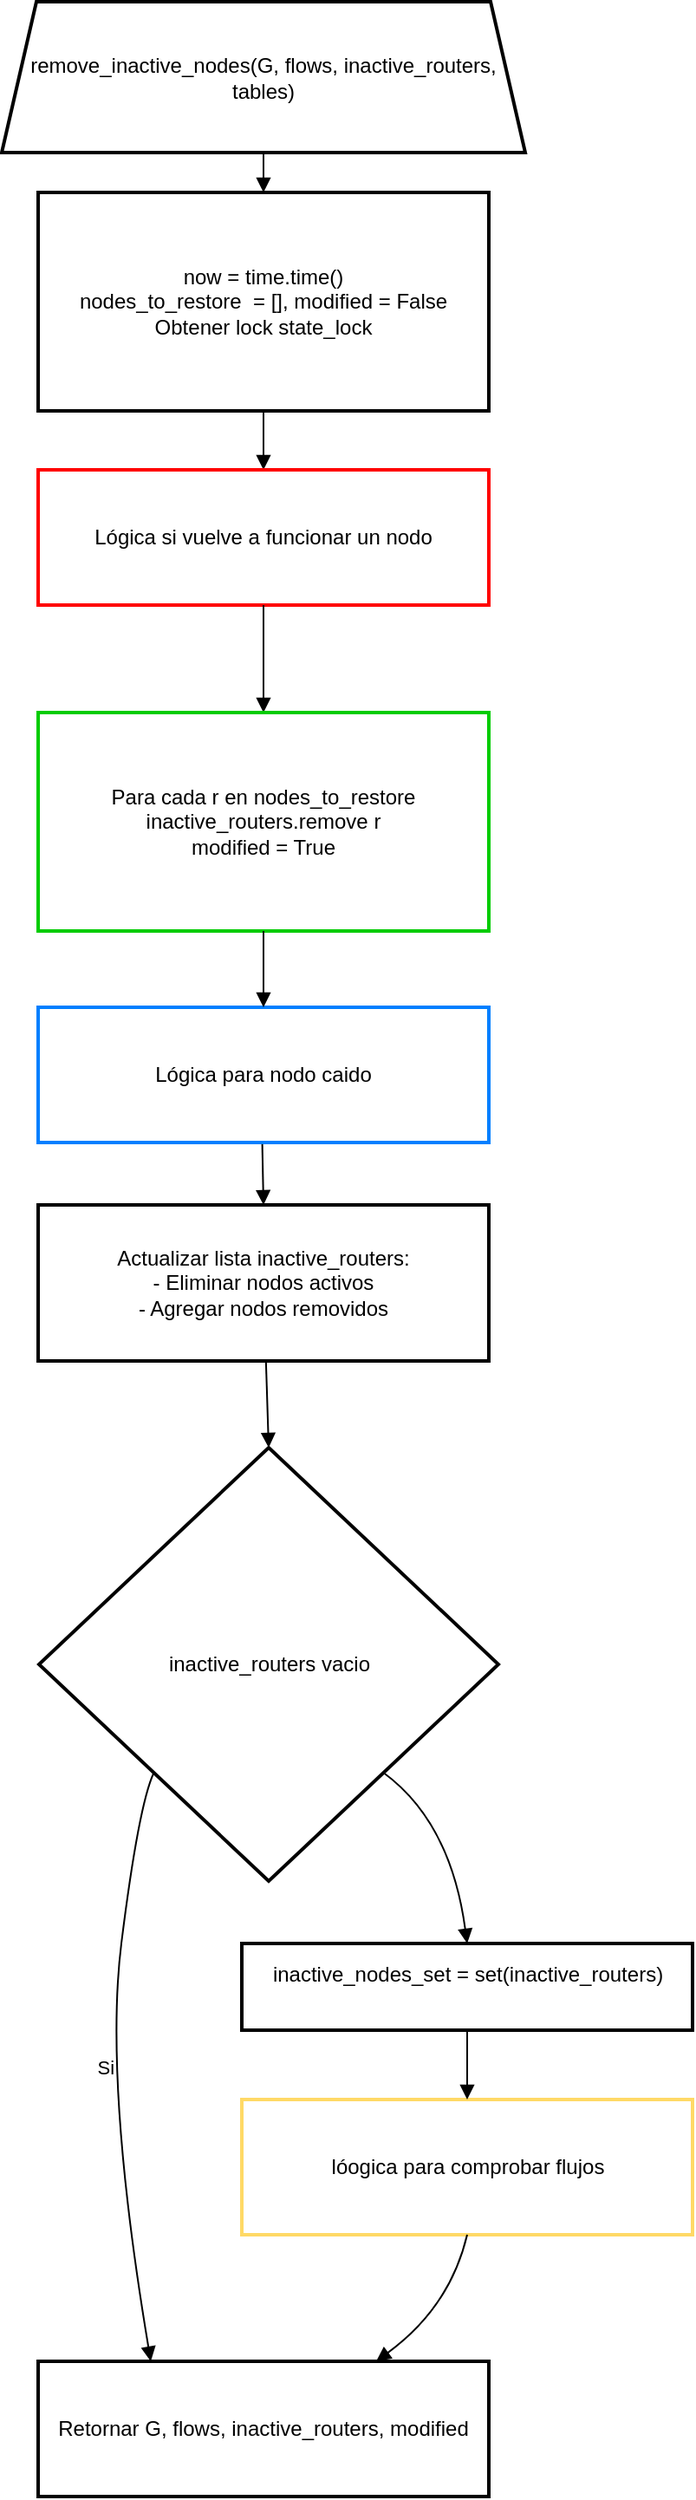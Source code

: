 <mxfile version="27.1.5">
  <diagram name="Página-1" id="rLJniQAr9hiyqhvgFqNu">
    <mxGraphModel grid="1" page="1" gridSize="10" guides="1" tooltips="1" connect="1" arrows="1" fold="1" pageScale="1" pageWidth="827" pageHeight="1169" math="0" shadow="0">
      <root>
        <mxCell id="0" />
        <mxCell id="1" parent="0" />
        <mxCell id="vyLYgyfq_LQGrhSL3B5z-2" value="now = time.time()&#xa;nodes_to_restore  = [], modified = False&#xa;Obtener lock state_lock" style="whiteSpace=wrap;strokeWidth=2;" vertex="1" parent="1">
          <mxGeometry x="252" y="120" width="260" height="126" as="geometry" />
        </mxCell>
        <mxCell id="vyLYgyfq_LQGrhSL3B5z-13" value="Actualizar lista inactive_routers:&#xa;    - Eliminar nodos activos&#xa;    - Agregar nodos removidos" style="whiteSpace=wrap;strokeWidth=2;" vertex="1" parent="1">
          <mxGeometry x="252" y="704" width="260" height="90" as="geometry" />
        </mxCell>
        <mxCell id="vyLYgyfq_LQGrhSL3B5z-14" value="inactive_routers vacio" style="rhombus;strokeWidth=2;whiteSpace=wrap;" vertex="1" parent="1">
          <mxGeometry x="252.5" y="844" width="265" height="250" as="geometry" />
        </mxCell>
        <mxCell id="vyLYgyfq_LQGrhSL3B5z-15" value="Retornar G, flows, inactive_routers, modified" style="whiteSpace=wrap;strokeWidth=2;" vertex="1" parent="1">
          <mxGeometry x="252" y="1371" width="260" height="78" as="geometry" />
        </mxCell>
        <mxCell id="vyLYgyfq_LQGrhSL3B5z-20" value="" style="curved=1;startArrow=none;endArrow=block;exitX=0.5;exitY=1;entryX=0.5;entryY=0;rounded=0;" edge="1" parent="1" target="vyLYgyfq_LQGrhSL3B5z-2">
          <mxGeometry relative="1" as="geometry">
            <Array as="points" />
            <mxPoint x="382" y="93" as="sourcePoint" />
          </mxGeometry>
        </mxCell>
        <mxCell id="vyLYgyfq_LQGrhSL3B5z-21" value="" style="curved=1;startArrow=none;endArrow=block;exitX=0.5;exitY=1;rounded=0;" edge="1" parent="1" source="vyLYgyfq_LQGrhSL3B5z-2" target="vyLYgyfq_LQGrhSL3B5z-45">
          <mxGeometry relative="1" as="geometry">
            <Array as="points" />
            <mxPoint x="382" y="276" as="targetPoint" />
          </mxGeometry>
        </mxCell>
        <mxCell id="vyLYgyfq_LQGrhSL3B5z-35" value="" style="curved=1;startArrow=none;endArrow=block;exitX=0.497;exitY=0.961;entryX=0.5;entryY=0;rounded=0;exitDx=0;exitDy=0;exitPerimeter=0;" edge="1" parent="1" source="vyLYgyfq_LQGrhSL3B5z-46" target="vyLYgyfq_LQGrhSL3B5z-13">
          <mxGeometry relative="1" as="geometry">
            <Array as="points" />
            <mxPoint x="386.5" y="668" as="sourcePoint" />
          </mxGeometry>
        </mxCell>
        <mxCell id="vyLYgyfq_LQGrhSL3B5z-36" value="" style="curved=1;startArrow=none;endArrow=block;entryX=0.5;entryY=0;rounded=0;" edge="1" parent="1" source="vyLYgyfq_LQGrhSL3B5z-13" target="vyLYgyfq_LQGrhSL3B5z-14">
          <mxGeometry relative="1" as="geometry">
            <Array as="points" />
            <mxPoint x="393" y="794" as="sourcePoint" />
          </mxGeometry>
        </mxCell>
        <mxCell id="vyLYgyfq_LQGrhSL3B5z-37" value="Si" style="curved=1;startArrow=none;endArrow=block;exitX=0;exitY=1;entryX=0.25;entryY=0;rounded=0;exitDx=0;exitDy=0;" edge="1" parent="1" source="vyLYgyfq_LQGrhSL3B5z-14" target="vyLYgyfq_LQGrhSL3B5z-15">
          <mxGeometry relative="1" as="geometry">
            <Array as="points">
              <mxPoint x="310" y="1050" />
              <mxPoint x="290" y="1210" />
            </Array>
          </mxGeometry>
        </mxCell>
        <mxCell id="vyLYgyfq_LQGrhSL3B5z-45" value="Lógica si vuelve a funcionar un nodo" style="whiteSpace=wrap;strokeWidth=2;strokeColor=#FF0000;" vertex="1" parent="1">
          <mxGeometry x="252" y="280" width="260" height="78" as="geometry" />
        </mxCell>
        <mxCell id="vyLYgyfq_LQGrhSL3B5z-46" value="Lógica para nodo caido" style="whiteSpace=wrap;strokeWidth=2;strokeColor=#007FFF;" vertex="1" parent="1">
          <mxGeometry x="252" y="590" width="260" height="78" as="geometry" />
        </mxCell>
        <mxCell id="vyLYgyfq_LQGrhSL3B5z-47" value="" style="curved=1;startArrow=none;endArrow=block;exitX=0.5;exitY=1;rounded=0;exitDx=0;exitDy=0;entryX=0.5;entryY=0;entryDx=0;entryDy=0;" edge="1" parent="1" source="vyLYgyfq_LQGrhSL3B5z-45" target="dSHpbomC72X9f8JfrX-J-216">
          <mxGeometry relative="1" as="geometry">
            <Array as="points" />
            <mxPoint x="385.25" y="358" as="sourcePoint" />
            <mxPoint x="382" y="420" as="targetPoint" />
          </mxGeometry>
        </mxCell>
        <mxCell id="TuYGVxu0KHbMuTRknyn1-56" value="remove_inactive_nodes(G, flows, inactive_routers, tables)" style="shape=trapezoid;perimeter=trapezoidPerimeter;fixedSize=1;strokeWidth=2;whiteSpace=wrap;" vertex="1" parent="1">
          <mxGeometry x="231" y="10" width="302" height="87" as="geometry" />
        </mxCell>
        <mxCell id="TuYGVxu0KHbMuTRknyn1-58" value="lóogica para comprobar flujos" style="whiteSpace=wrap;strokeWidth=2;strokeColor=#FFD966;" vertex="1" parent="1">
          <mxGeometry x="369.5" y="1220" width="260" height="78" as="geometry" />
        </mxCell>
        <mxCell id="TuYGVxu0KHbMuTRknyn1-59" value="" style="curved=1;startArrow=none;endArrow=block;exitX=0.5;exitY=1;entryX=0.75;entryY=0;rounded=0;entryDx=0;entryDy=0;exitDx=0;exitDy=0;" edge="1" parent="1" source="TuYGVxu0KHbMuTRknyn1-58" target="vyLYgyfq_LQGrhSL3B5z-15">
          <mxGeometry relative="1" as="geometry">
            <Array as="points">
              <mxPoint x="489.5" y="1340" />
            </Array>
            <mxPoint x="489.5" y="1180" as="sourcePoint" />
            <mxPoint x="564.5" y="1244" as="targetPoint" />
          </mxGeometry>
        </mxCell>
        <mxCell id="dSHpbomC72X9f8JfrX-J-63" value="Si" style="curved=1;startArrow=none;endArrow=block;exitX=1;exitY=0.24;entryX=1;entryY=0.93;rounded=0;" edge="1" parent="1">
          <mxGeometry relative="1" as="geometry">
            <Array as="points">
              <mxPoint x="1298" y="1804" />
              <mxPoint x="1298" y="677" />
            </Array>
            <mxPoint x="1178" y="646.54" as="targetPoint" />
          </mxGeometry>
        </mxCell>
        <mxCell id="dSHpbomC72X9f8JfrX-J-216" value="Para cada r en nodes_to_restore&#xa;inactive_routers.remove r&#xa;modified = True" style="whiteSpace=wrap;strokeWidth=2;strokeColor=#00CC00;" vertex="1" parent="1">
          <mxGeometry x="252" y="420" width="260" height="126" as="geometry" />
        </mxCell>
        <mxCell id="dSHpbomC72X9f8JfrX-J-217" value="" style="curved=1;startArrow=none;endArrow=block;exitX=0.5;exitY=1;rounded=0;exitDx=0;exitDy=0;entryX=0.5;entryY=0;entryDx=0;entryDy=0;" edge="1" parent="1" source="dSHpbomC72X9f8JfrX-J-216" target="vyLYgyfq_LQGrhSL3B5z-46">
          <mxGeometry relative="1" as="geometry">
            <Array as="points" />
            <mxPoint x="380" y="390" as="sourcePoint" />
            <mxPoint x="380" y="452" as="targetPoint" />
          </mxGeometry>
        </mxCell>
        <mxCell id="M-3lh3U3nwOCPH1phNuK-1" value="inactive_nodes_set = set(inactive_routers)&#xa;" style="whiteSpace=wrap;strokeWidth=2;" vertex="1" parent="1">
          <mxGeometry x="369.5" y="1130" width="260" height="50" as="geometry" />
        </mxCell>
        <mxCell id="M-3lh3U3nwOCPH1phNuK-2" value="" style="curved=1;startArrow=none;endArrow=block;exitX=0.5;exitY=1;entryX=0.5;entryY=0;rounded=0;entryDx=0;entryDy=0;exitDx=0;exitDy=0;" edge="1" parent="1" source="M-3lh3U3nwOCPH1phNuK-1" target="TuYGVxu0KHbMuTRknyn1-58">
          <mxGeometry relative="1" as="geometry">
            <Array as="points" />
            <mxPoint x="543" y="1320" as="sourcePoint" />
            <mxPoint x="490" y="1393" as="targetPoint" />
          </mxGeometry>
        </mxCell>
        <mxCell id="M-3lh3U3nwOCPH1phNuK-3" value="" style="curved=1;startArrow=none;endArrow=block;exitX=1;exitY=1;entryX=0.5;entryY=0;rounded=0;entryDx=0;entryDy=0;exitDx=0;exitDy=0;" edge="1" parent="1" source="vyLYgyfq_LQGrhSL3B5z-14" target="M-3lh3U3nwOCPH1phNuK-1">
          <mxGeometry relative="1" as="geometry">
            <Array as="points">
              <mxPoint x="490" y="1060" />
            </Array>
            <mxPoint x="490" y="1200" as="sourcePoint" />
            <mxPoint x="490" y="1240" as="targetPoint" />
          </mxGeometry>
        </mxCell>
      </root>
    </mxGraphModel>
  </diagram>
</mxfile>
